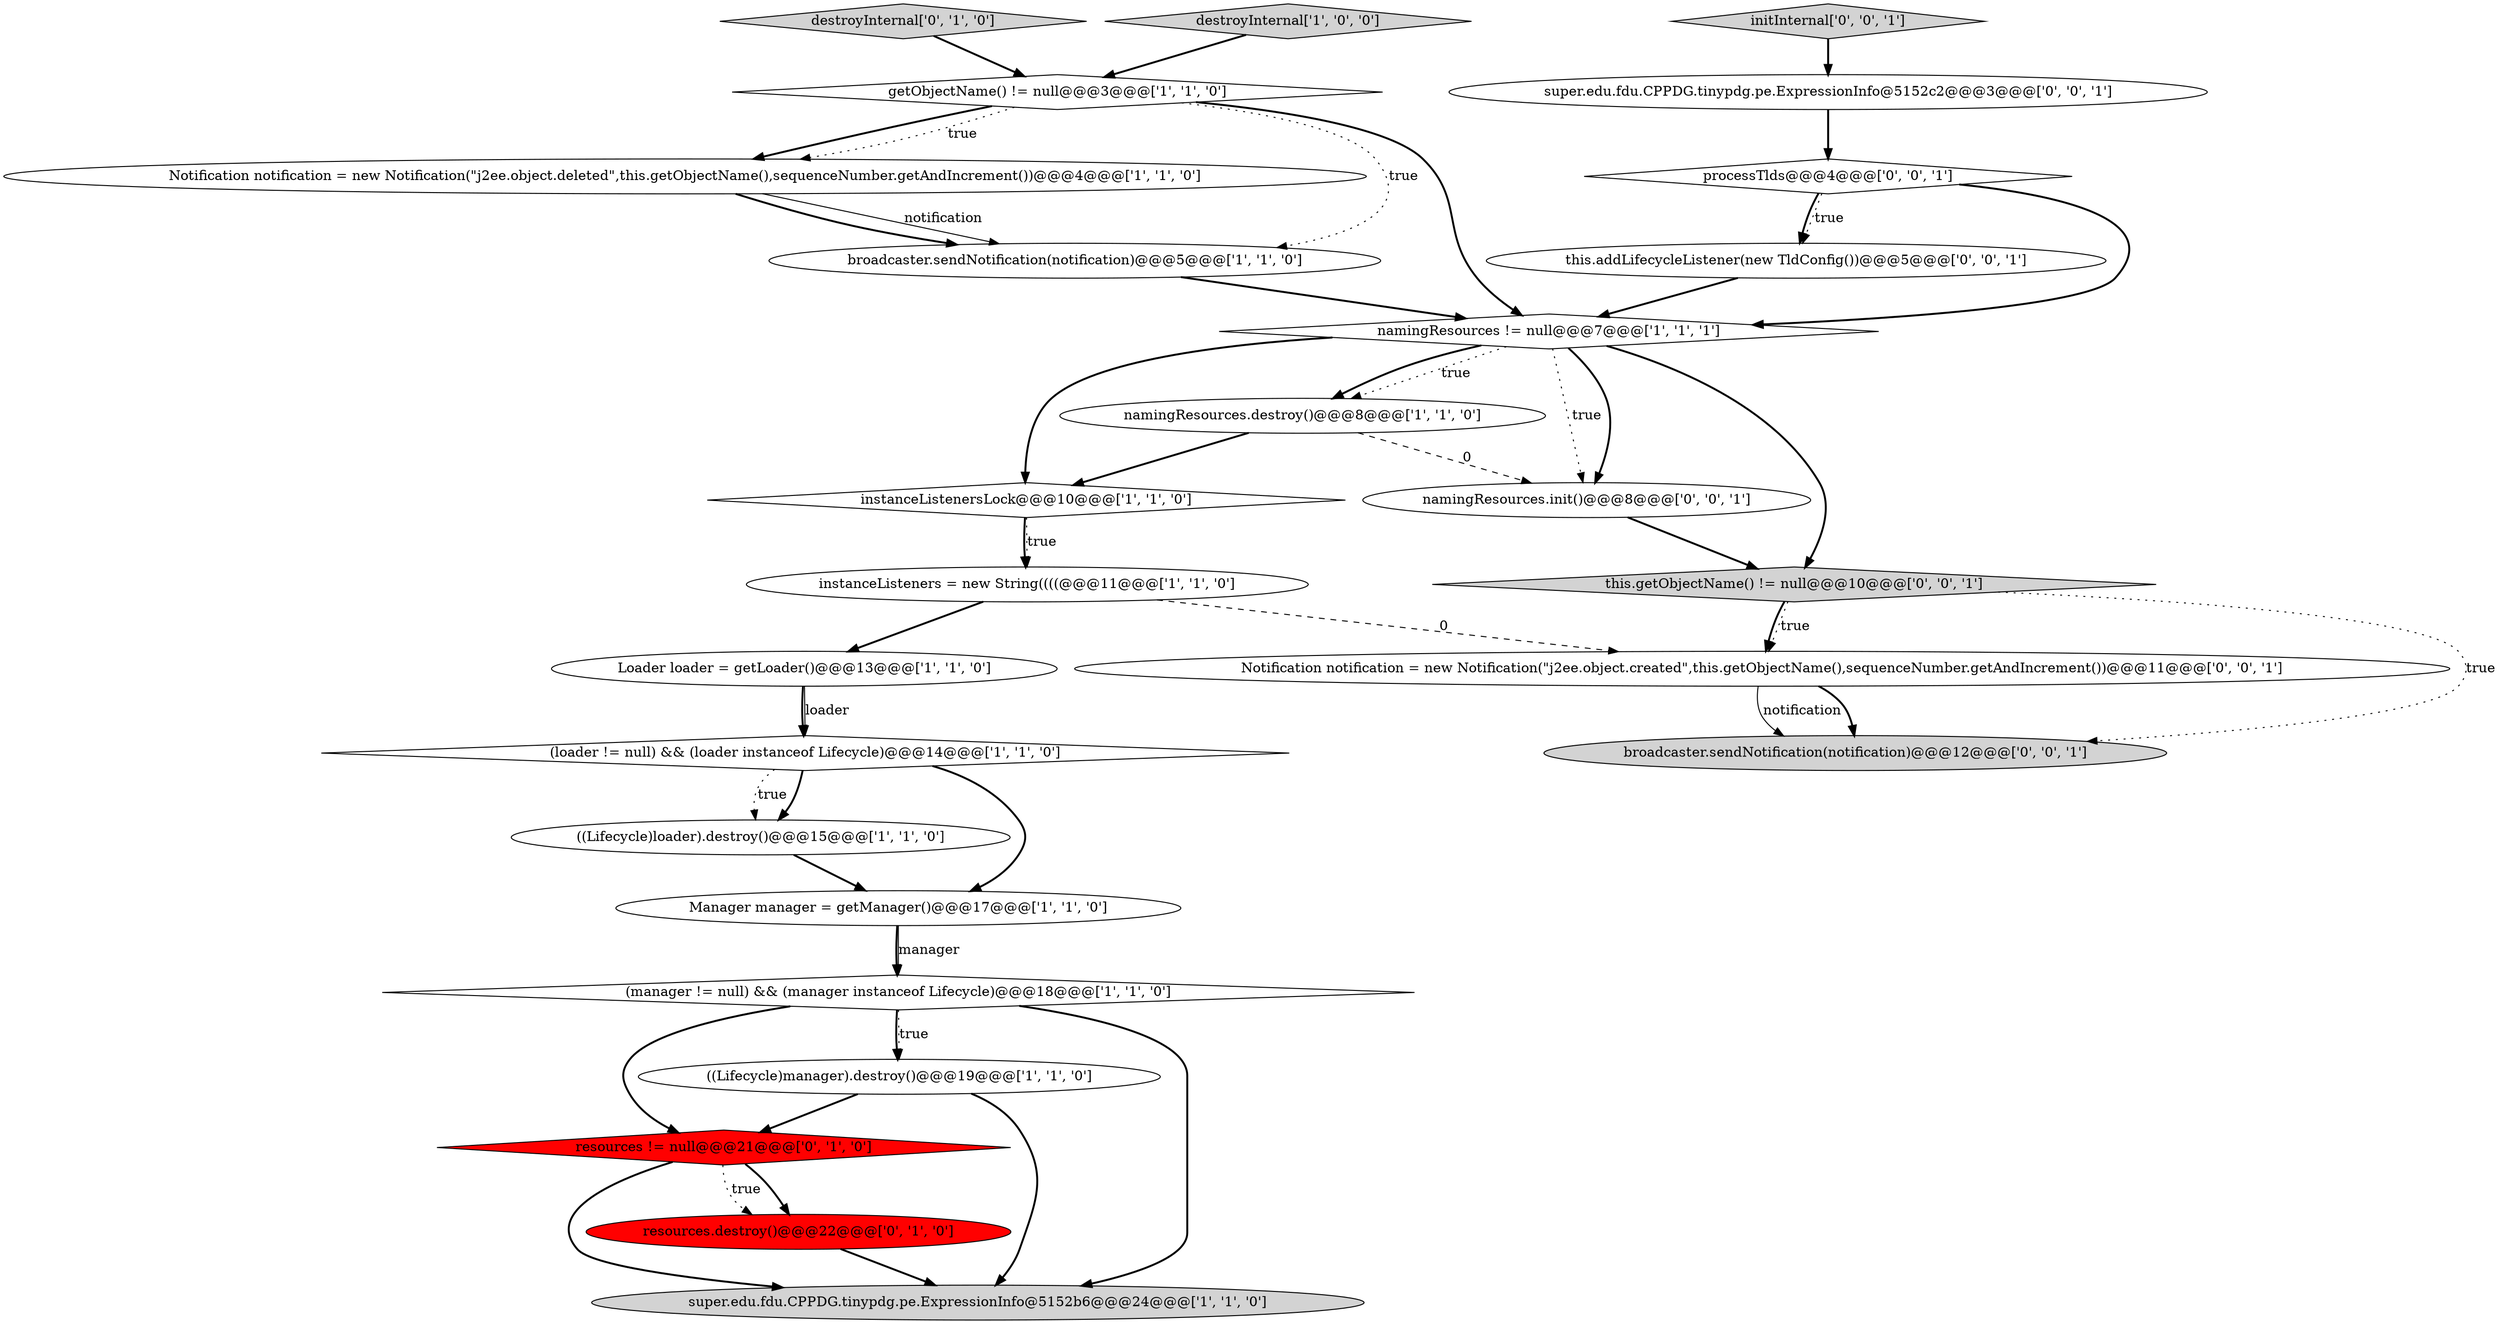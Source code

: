 digraph {
10 [style = filled, label = "((Lifecycle)loader).destroy()@@@15@@@['1', '1', '0']", fillcolor = white, shape = ellipse image = "AAA0AAABBB1BBB"];
3 [style = filled, label = "Loader loader = getLoader()@@@13@@@['1', '1', '0']", fillcolor = white, shape = ellipse image = "AAA0AAABBB1BBB"];
15 [style = filled, label = "resources.destroy()@@@22@@@['0', '1', '0']", fillcolor = red, shape = ellipse image = "AAA1AAABBB2BBB"];
19 [style = filled, label = "namingResources.init()@@@8@@@['0', '0', '1']", fillcolor = white, shape = ellipse image = "AAA0AAABBB3BBB"];
4 [style = filled, label = "super.edu.fdu.CPPDG.tinypdg.pe.ExpressionInfo@5152b6@@@24@@@['1', '1', '0']", fillcolor = lightgray, shape = ellipse image = "AAA0AAABBB1BBB"];
16 [style = filled, label = "resources != null@@@21@@@['0', '1', '0']", fillcolor = red, shape = diamond image = "AAA1AAABBB2BBB"];
24 [style = filled, label = "Notification notification = new Notification(\"j2ee.object.created\",this.getObjectName(),sequenceNumber.getAndIncrement())@@@11@@@['0', '0', '1']", fillcolor = white, shape = ellipse image = "AAA0AAABBB3BBB"];
25 [style = filled, label = "broadcaster.sendNotification(notification)@@@12@@@['0', '0', '1']", fillcolor = lightgray, shape = ellipse image = "AAA0AAABBB3BBB"];
7 [style = filled, label = "namingResources.destroy()@@@8@@@['1', '1', '0']", fillcolor = white, shape = ellipse image = "AAA0AAABBB1BBB"];
14 [style = filled, label = "broadcaster.sendNotification(notification)@@@5@@@['1', '1', '0']", fillcolor = white, shape = ellipse image = "AAA0AAABBB1BBB"];
2 [style = filled, label = "instanceListeners = new String((((@@@11@@@['1', '1', '0']", fillcolor = white, shape = ellipse image = "AAA0AAABBB1BBB"];
18 [style = filled, label = "super.edu.fdu.CPPDG.tinypdg.pe.ExpressionInfo@5152c2@@@3@@@['0', '0', '1']", fillcolor = white, shape = ellipse image = "AAA0AAABBB3BBB"];
8 [style = filled, label = "(loader != null) && (loader instanceof Lifecycle)@@@14@@@['1', '1', '0']", fillcolor = white, shape = diamond image = "AAA0AAABBB1BBB"];
13 [style = filled, label = "destroyInternal['1', '0', '0']", fillcolor = lightgray, shape = diamond image = "AAA0AAABBB1BBB"];
9 [style = filled, label = "(manager != null) && (manager instanceof Lifecycle)@@@18@@@['1', '1', '0']", fillcolor = white, shape = diamond image = "AAA0AAABBB1BBB"];
22 [style = filled, label = "processTlds@@@4@@@['0', '0', '1']", fillcolor = white, shape = diamond image = "AAA0AAABBB3BBB"];
23 [style = filled, label = "this.getObjectName() != null@@@10@@@['0', '0', '1']", fillcolor = lightgray, shape = diamond image = "AAA0AAABBB3BBB"];
6 [style = filled, label = "instanceListenersLock@@@10@@@['1', '1', '0']", fillcolor = white, shape = diamond image = "AAA0AAABBB1BBB"];
11 [style = filled, label = "getObjectName() != null@@@3@@@['1', '1', '0']", fillcolor = white, shape = diamond image = "AAA0AAABBB1BBB"];
0 [style = filled, label = "Manager manager = getManager()@@@17@@@['1', '1', '0']", fillcolor = white, shape = ellipse image = "AAA0AAABBB1BBB"];
5 [style = filled, label = "((Lifecycle)manager).destroy()@@@19@@@['1', '1', '0']", fillcolor = white, shape = ellipse image = "AAA0AAABBB1BBB"];
21 [style = filled, label = "this.addLifecycleListener(new TldConfig())@@@5@@@['0', '0', '1']", fillcolor = white, shape = ellipse image = "AAA0AAABBB3BBB"];
17 [style = filled, label = "destroyInternal['0', '1', '0']", fillcolor = lightgray, shape = diamond image = "AAA0AAABBB2BBB"];
20 [style = filled, label = "initInternal['0', '0', '1']", fillcolor = lightgray, shape = diamond image = "AAA0AAABBB3BBB"];
1 [style = filled, label = "namingResources != null@@@7@@@['1', '1', '1']", fillcolor = white, shape = diamond image = "AAA0AAABBB1BBB"];
12 [style = filled, label = "Notification notification = new Notification(\"j2ee.object.deleted\",this.getObjectName(),sequenceNumber.getAndIncrement())@@@4@@@['1', '1', '0']", fillcolor = white, shape = ellipse image = "AAA0AAABBB1BBB"];
22->21 [style = dotted, label="true"];
16->15 [style = bold, label=""];
8->10 [style = bold, label=""];
12->14 [style = solid, label="notification"];
0->9 [style = bold, label=""];
11->1 [style = bold, label=""];
0->9 [style = solid, label="manager"];
2->3 [style = bold, label=""];
9->4 [style = bold, label=""];
11->12 [style = dotted, label="true"];
11->14 [style = dotted, label="true"];
22->21 [style = bold, label=""];
11->12 [style = bold, label=""];
8->10 [style = dotted, label="true"];
1->19 [style = dotted, label="true"];
1->7 [style = bold, label=""];
13->11 [style = bold, label=""];
9->16 [style = bold, label=""];
14->1 [style = bold, label=""];
1->23 [style = bold, label=""];
6->2 [style = bold, label=""];
1->7 [style = dotted, label="true"];
8->0 [style = bold, label=""];
5->16 [style = bold, label=""];
20->18 [style = bold, label=""];
23->24 [style = bold, label=""];
6->2 [style = dotted, label="true"];
1->6 [style = bold, label=""];
18->22 [style = bold, label=""];
24->25 [style = solid, label="notification"];
7->19 [style = dashed, label="0"];
24->25 [style = bold, label=""];
3->8 [style = bold, label=""];
19->23 [style = bold, label=""];
10->0 [style = bold, label=""];
7->6 [style = bold, label=""];
5->4 [style = bold, label=""];
12->14 [style = bold, label=""];
15->4 [style = bold, label=""];
21->1 [style = bold, label=""];
9->5 [style = bold, label=""];
22->1 [style = bold, label=""];
2->24 [style = dashed, label="0"];
16->4 [style = bold, label=""];
1->19 [style = bold, label=""];
23->24 [style = dotted, label="true"];
23->25 [style = dotted, label="true"];
3->8 [style = solid, label="loader"];
16->15 [style = dotted, label="true"];
17->11 [style = bold, label=""];
9->5 [style = dotted, label="true"];
}
